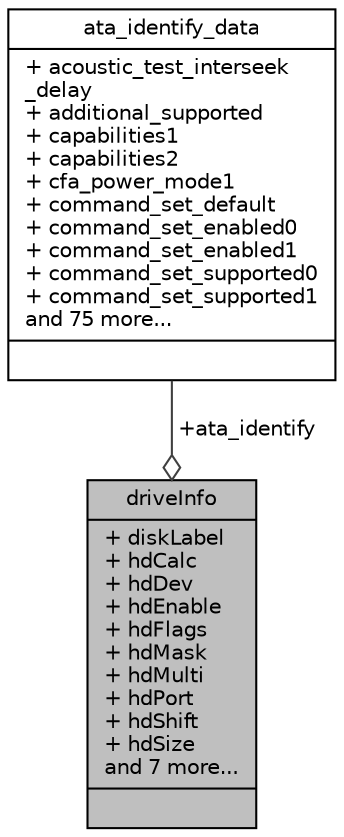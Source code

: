 digraph "driveInfo"
{
 // LATEX_PDF_SIZE
  edge [fontname="Helvetica",fontsize="10",labelfontname="Helvetica",labelfontsize="10"];
  node [fontname="Helvetica",fontsize="10",shape=record];
  Node1 [label="{driveInfo\n|+ diskLabel\l+ hdCalc\l+ hdDev\l+ hdEnable\l+ hdFlags\l+ hdMask\l+ hdMulti\l+ hdPort\l+ hdShift\l+ hdSize\land 7 more...\l|}",height=0.2,width=0.4,color="black", fillcolor="grey75", style="filled", fontcolor="black",tooltip=" "];
  Node2 -> Node1 [color="grey25",fontsize="10",style="solid",label=" +ata_identify" ,arrowhead="odiamond",fontname="Helvetica"];
  Node2 [label="{ata_identify_data\n|+ acoustic_test_interseek\l_delay\l+ additional_supported\l+ capabilities1\l+ capabilities2\l+ cfa_power_mode1\l+ command_set_default\l+ command_set_enabled0\l+ command_set_enabled1\l+ command_set_supported0\l+ command_set_supported1\land 75 more...\l|}",height=0.2,width=0.4,color="black", fillcolor="white", style="filled",URL="$structata__identify__data.html",tooltip=" "];
}
